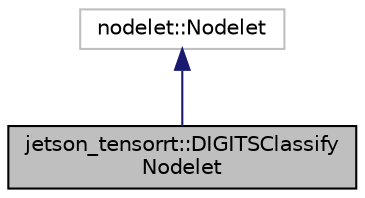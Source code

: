 digraph "jetson_tensorrt::DIGITSClassifyNodelet"
{
  edge [fontname="Helvetica",fontsize="10",labelfontname="Helvetica",labelfontsize="10"];
  node [fontname="Helvetica",fontsize="10",shape=record];
  Node2 [label="jetson_tensorrt::DIGITSClassify\lNodelet",height=0.2,width=0.4,color="black", fillcolor="grey75", style="filled", fontcolor="black"];
  Node3 -> Node2 [dir="back",color="midnightblue",fontsize="10",style="solid",fontname="Helvetica"];
  Node3 [label="nodelet::Nodelet",height=0.2,width=0.4,color="grey75", fillcolor="white", style="filled"];
}

